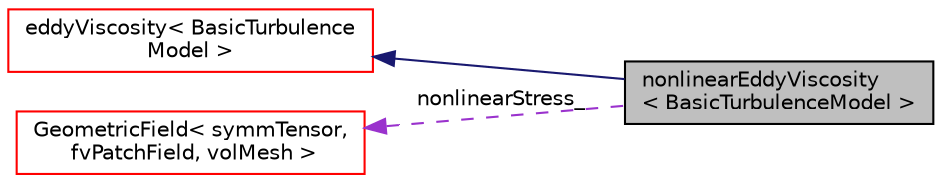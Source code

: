 digraph "nonlinearEddyViscosity&lt; BasicTurbulenceModel &gt;"
{
  bgcolor="transparent";
  edge [fontname="Helvetica",fontsize="10",labelfontname="Helvetica",labelfontsize="10"];
  node [fontname="Helvetica",fontsize="10",shape=record];
  rankdir="LR";
  Node1 [label="nonlinearEddyViscosity\l\< BasicTurbulenceModel \>",height=0.2,width=0.4,color="black", fillcolor="grey75", style="filled", fontcolor="black"];
  Node2 -> Node1 [dir="back",color="midnightblue",fontsize="10",style="solid",fontname="Helvetica"];
  Node2 [label="eddyViscosity\< BasicTurbulence\lModel \>",height=0.2,width=0.4,color="red",URL="$a00610.html",tooltip="Eddy viscosity turbulence model base class. "];
  Node3 -> Node1 [dir="back",color="darkorchid3",fontsize="10",style="dashed",label=" nonlinearStress_" ,fontname="Helvetica"];
  Node3 [label="GeometricField\< symmTensor,\l fvPatchField, volMesh \>",height=0.2,width=0.4,color="red",URL="$a00921.html"];
}
